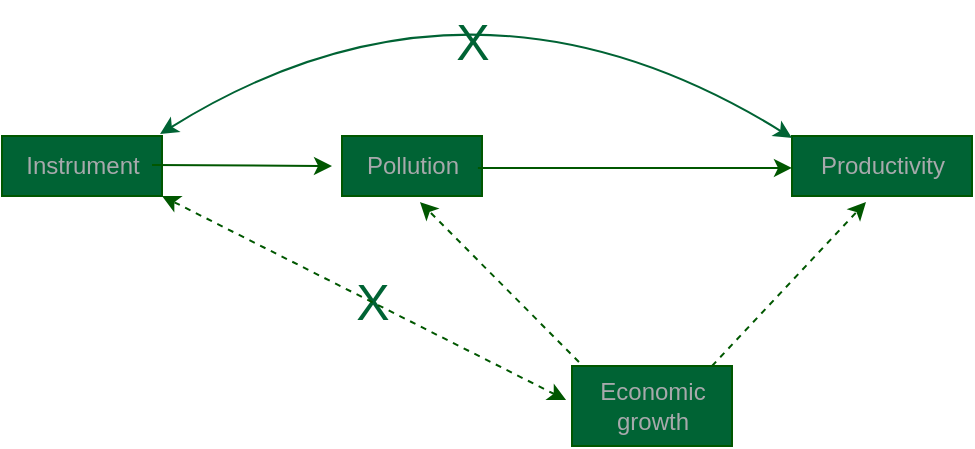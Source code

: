 <mxfile version="22.0.3" type="device">
  <diagram name="Page-1" id="WzmcW0YELR7HbVD0yq8H">
    <mxGraphModel dx="1434" dy="854" grid="1" gridSize="10" guides="1" tooltips="1" connect="1" arrows="1" fold="1" page="1" pageScale="1" pageWidth="850" pageHeight="1100" math="0" shadow="0">
      <root>
        <mxCell id="0" />
        <mxCell id="1" parent="0" />
        <mxCell id="oqwtenfn00QJTtE0918o-1" value="Pollution" style="text;html=1;align=center;verticalAlign=middle;resizable=0;points=[];autosize=1;strokeColor=#005700;fillColor=#006334;fontColor=#a7a9ac;" vertex="1" parent="1">
          <mxGeometry x="285" y="308" width="70" height="30" as="geometry" />
        </mxCell>
        <mxCell id="oqwtenfn00QJTtE0918o-2" value="Productivity" style="text;html=1;align=center;verticalAlign=middle;resizable=0;points=[];autosize=1;strokeColor=#005700;fillColor=#006334;fontColor=#a7a9ac;" vertex="1" parent="1">
          <mxGeometry x="510" y="308" width="90" height="30" as="geometry" />
        </mxCell>
        <mxCell id="oqwtenfn00QJTtE0918o-3" value="Economic&lt;br&gt;growth" style="text;html=1;align=center;verticalAlign=middle;resizable=0;points=[];autosize=1;strokeColor=#005700;fillColor=#006334;fontColor=#a7a9ac;" vertex="1" parent="1">
          <mxGeometry x="400" y="423" width="80" height="40" as="geometry" />
        </mxCell>
        <mxCell id="oqwtenfn00QJTtE0918o-4" value="" style="endArrow=classic;html=1;rounded=0;exitX=0.971;exitY=0.533;exitDx=0;exitDy=0;exitPerimeter=0;entryX=0;entryY=0.533;entryDx=0;entryDy=0;entryPerimeter=0;fillColor=#008a00;strokeColor=#005700;fontColor=#a7a9ac;" edge="1" parent="1" source="oqwtenfn00QJTtE0918o-1" target="oqwtenfn00QJTtE0918o-2">
          <mxGeometry width="50" height="50" relative="1" as="geometry">
            <mxPoint x="400" y="470" as="sourcePoint" />
            <mxPoint x="450" y="420" as="targetPoint" />
          </mxGeometry>
        </mxCell>
        <mxCell id="oqwtenfn00QJTtE0918o-5" value="" style="endArrow=classic;html=1;rounded=0;entryX=0.411;entryY=1.1;entryDx=0;entryDy=0;entryPerimeter=0;dashed=1;fillColor=#008a00;strokeColor=#005700;fontColor=#a7a9ac;" edge="1" parent="1" target="oqwtenfn00QJTtE0918o-2">
          <mxGeometry width="50" height="50" relative="1" as="geometry">
            <mxPoint x="470" y="423" as="sourcePoint" />
            <mxPoint x="520" y="373" as="targetPoint" />
          </mxGeometry>
        </mxCell>
        <mxCell id="oqwtenfn00QJTtE0918o-6" value="" style="endArrow=classic;html=1;rounded=0;entryX=0.557;entryY=1.1;entryDx=0;entryDy=0;entryPerimeter=0;dashed=1;fillColor=#008a00;strokeColor=#005700;fontColor=#a7a9ac;" edge="1" parent="1" target="oqwtenfn00QJTtE0918o-1">
          <mxGeometry width="50" height="50" relative="1" as="geometry">
            <mxPoint x="403.47" y="420.99" as="sourcePoint" />
            <mxPoint x="340" y="338" as="targetPoint" />
          </mxGeometry>
        </mxCell>
        <mxCell id="oqwtenfn00QJTtE0918o-7" value="Instrument" style="text;html=1;align=center;verticalAlign=middle;resizable=0;points=[];autosize=1;strokeColor=#005700;fillColor=#006334;fontColor=#a7a9ac;" vertex="1" parent="1">
          <mxGeometry x="115" y="308" width="80" height="30" as="geometry" />
        </mxCell>
        <mxCell id="oqwtenfn00QJTtE0918o-8" value="" style="endArrow=classic;html=1;rounded=0;exitX=0.971;exitY=0.533;exitDx=0;exitDy=0;exitPerimeter=0;fillColor=#008a00;strokeColor=#005700;fontColor=#a7a9ac;" edge="1" parent="1">
          <mxGeometry width="50" height="50" relative="1" as="geometry">
            <mxPoint x="190" y="322.5" as="sourcePoint" />
            <mxPoint x="280" y="323" as="targetPoint" />
          </mxGeometry>
        </mxCell>
        <mxCell id="oqwtenfn00QJTtE0918o-10" value="" style="curved=1;endArrow=classic;html=1;rounded=0;fontColor=#006334;strokeColor=#006334;exitX=0.988;exitY=-0.033;exitDx=0;exitDy=0;exitPerimeter=0;entryX=0;entryY=0.033;entryDx=0;entryDy=0;entryPerimeter=0;startArrow=classic;startFill=1;" edge="1" parent="1" source="oqwtenfn00QJTtE0918o-7" target="oqwtenfn00QJTtE0918o-2">
          <mxGeometry width="50" height="50" relative="1" as="geometry">
            <mxPoint x="200" y="300" as="sourcePoint" />
            <mxPoint x="510" y="300" as="targetPoint" />
            <Array as="points">
              <mxPoint x="350" y="210" />
            </Array>
          </mxGeometry>
        </mxCell>
        <mxCell id="oqwtenfn00QJTtE0918o-11" value="&lt;font color=&quot;#006334&quot; style=&quot;font-size: 25px;&quot;&gt;X&lt;/font&gt;" style="text;html=1;align=center;verticalAlign=middle;resizable=0;points=[];autosize=1;strokeColor=none;fillColor=none;" vertex="1" parent="1">
          <mxGeometry x="330" y="240" width="40" height="40" as="geometry" />
        </mxCell>
        <mxCell id="oqwtenfn00QJTtE0918o-13" value="&lt;font color=&quot;#006334&quot; style=&quot;font-size: 25px;&quot;&gt;X&lt;/font&gt;" style="text;html=1;align=center;verticalAlign=middle;resizable=0;points=[];autosize=1;strokeColor=none;fillColor=none;" vertex="1" parent="1">
          <mxGeometry x="280" y="370" width="40" height="40" as="geometry" />
        </mxCell>
        <mxCell id="oqwtenfn00QJTtE0918o-12" value="" style="endArrow=classic;html=1;rounded=0;entryX=0.557;entryY=1.1;entryDx=0;entryDy=0;entryPerimeter=0;dashed=1;fillColor=#008a00;strokeColor=#005700;fontColor=#a7a9ac;exitX=-0.037;exitY=0.425;exitDx=0;exitDy=0;exitPerimeter=0;startArrow=classic;startFill=1;" edge="1" parent="1" source="oqwtenfn00QJTtE0918o-3">
          <mxGeometry width="50" height="50" relative="1" as="geometry">
            <mxPoint x="274.47" y="417.99" as="sourcePoint" />
            <mxPoint x="195" y="338" as="targetPoint" />
          </mxGeometry>
        </mxCell>
      </root>
    </mxGraphModel>
  </diagram>
</mxfile>
